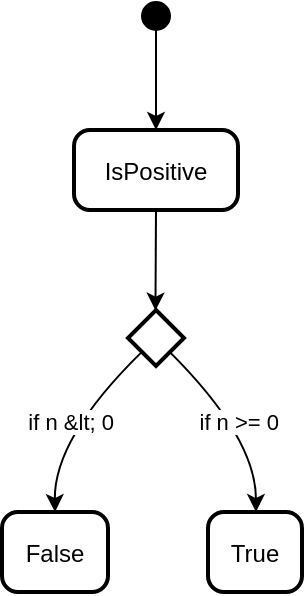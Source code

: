 <mxfile version="26.0.11">
  <diagram name="Page-1" id="UHTwSNVOt_eiIshHtFGh">
    <mxGraphModel>
      <root>
        <mxCell id="0" />
        <mxCell id="1" parent="0" />
        <mxCell id="2" value="" style="rhombus;strokeWidth=2;whiteSpace=wrap;" vertex="1" parent="1">
          <mxGeometry x="82" y="162" width="28" height="28" as="geometry" />
        </mxCell>
        <mxCell id="3" value="" style="ellipse;fillColor=strokeColor;" vertex="1" parent="1">
          <mxGeometry x="89" y="8" width="14" height="14" as="geometry" />
        </mxCell>
        <mxCell id="4" value="IsPositive" style="rounded=1;arcSize=20;strokeWidth=2" vertex="1" parent="1">
          <mxGeometry x="55" y="72" width="82" height="40" as="geometry" />
        </mxCell>
        <mxCell id="5" value="False" style="rounded=1;arcSize=20;strokeWidth=2" vertex="1" parent="1">
          <mxGeometry x="19" y="263" width="53" height="40" as="geometry" />
        </mxCell>
        <mxCell id="6" value="True" style="rounded=1;arcSize=20;strokeWidth=2" vertex="1" parent="1">
          <mxGeometry x="122" y="263" width="47" height="40" as="geometry" />
        </mxCell>
        <mxCell id="7" value="" style="curved=1;startArrow=none;;exitX=0.48;exitY=1;entryX=0.5;entryY=0;" edge="1" parent="1" source="3" target="4">
          <mxGeometry relative="1" as="geometry">
            <Array as="points" />
          </mxGeometry>
        </mxCell>
        <mxCell id="8" value="" style="curved=1;startArrow=none;;exitX=0.5;exitY=1;entryX=0.49;entryY=0;" edge="1" parent="1" source="4" target="2">
          <mxGeometry relative="1" as="geometry">
            <Array as="points" />
          </mxGeometry>
        </mxCell>
        <mxCell id="9" value="if n &amp;lt; 0" style="curved=1;startArrow=none;;exitX=-0.01;exitY=1;entryX=0.5;entryY=0;" edge="1" parent="1" source="2" target="5">
          <mxGeometry relative="1" as="geometry">
            <Array as="points">
              <mxPoint x="45" y="226" />
            </Array>
          </mxGeometry>
        </mxCell>
        <mxCell id="10" value="if n &gt;= 0" style="curved=1;startArrow=none;;exitX=0.99;exitY=1;entryX=0.51;entryY=0;" edge="1" parent="1" source="2" target="6">
          <mxGeometry relative="1" as="geometry">
            <Array as="points">
              <mxPoint x="146" y="226" />
            </Array>
          </mxGeometry>
        </mxCell>
      </root>
    </mxGraphModel>
  </diagram>
</mxfile>
